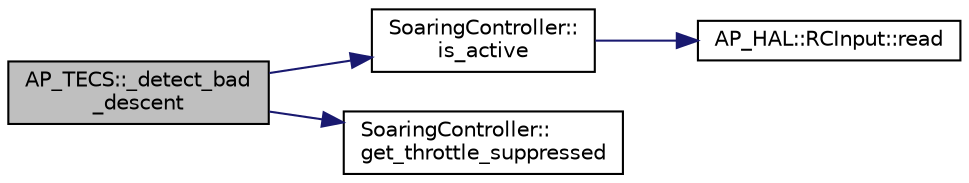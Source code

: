 digraph "AP_TECS::_detect_bad_descent"
{
 // INTERACTIVE_SVG=YES
  edge [fontname="Helvetica",fontsize="10",labelfontname="Helvetica",labelfontsize="10"];
  node [fontname="Helvetica",fontsize="10",shape=record];
  rankdir="LR";
  Node1 [label="AP_TECS::_detect_bad\l_descent",height=0.2,width=0.4,color="black", fillcolor="grey75", style="filled", fontcolor="black"];
  Node1 -> Node2 [color="midnightblue",fontsize="10",style="solid",fontname="Helvetica"];
  Node2 [label="SoaringController::\lis_active",height=0.2,width=0.4,color="black", fillcolor="white", style="filled",URL="$classSoaringController.html#a7e9d112cae5471cd6650be2540c07576"];
  Node2 -> Node3 [color="midnightblue",fontsize="10",style="solid",fontname="Helvetica"];
  Node3 [label="AP_HAL::RCInput::read",height=0.2,width=0.4,color="black", fillcolor="white", style="filled",URL="$classAP__HAL_1_1RCInput.html#a078fd7e6d2e6a899009ec674a8e03498"];
  Node1 -> Node4 [color="midnightblue",fontsize="10",style="solid",fontname="Helvetica"];
  Node4 [label="SoaringController::\lget_throttle_suppressed",height=0.2,width=0.4,color="black", fillcolor="white", style="filled",URL="$classSoaringController.html#ab70e3baddf2a654a84f7d6974f41b0ad"];
}
